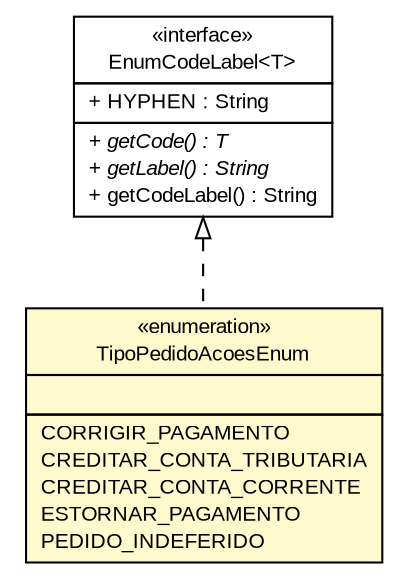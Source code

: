 #!/usr/local/bin/dot
#
# Class diagram 
# Generated by UMLGraph version R5_6 (http://www.umlgraph.org/)
#

digraph G {
	edge [fontname="arial",fontsize=10,labelfontname="arial",labelfontsize=10];
	node [fontname="arial",fontsize=10,shape=plaintext];
	nodesep=0.25;
	ranksep=0.5;
	// br.gov.to.sefaz.arr.persistence.enums.TipoPedidoAcoesEnum
	c162244 [label=<<table title="br.gov.to.sefaz.arr.persistence.enums.TipoPedidoAcoesEnum" border="0" cellborder="1" cellspacing="0" cellpadding="2" port="p" bgcolor="lemonChiffon" href="./TipoPedidoAcoesEnum.html">
		<tr><td><table border="0" cellspacing="0" cellpadding="1">
<tr><td align="center" balign="center"> &#171;enumeration&#187; </td></tr>
<tr><td align="center" balign="center"> TipoPedidoAcoesEnum </td></tr>
		</table></td></tr>
		<tr><td><table border="0" cellspacing="0" cellpadding="1">
<tr><td align="left" balign="left">  </td></tr>
		</table></td></tr>
		<tr><td><table border="0" cellspacing="0" cellpadding="1">
<tr><td align="left" balign="left"> CORRIGIR_PAGAMENTO </td></tr>
<tr><td align="left" balign="left"> CREDITAR_CONTA_TRIBUTARIA </td></tr>
<tr><td align="left" balign="left"> CREDITAR_CONTA_CORRENTE </td></tr>
<tr><td align="left" balign="left"> ESTORNAR_PAGAMENTO </td></tr>
<tr><td align="left" balign="left"> PEDIDO_INDEFERIDO </td></tr>
		</table></td></tr>
		</table>>, URL="./TipoPedidoAcoesEnum.html", fontname="arial", fontcolor="black", fontsize=10.0];
	//br.gov.to.sefaz.arr.persistence.enums.TipoPedidoAcoesEnum implements br.gov.to.sefaz.persistence.enums.EnumCodeLabel<T>
	c162419:p -> c162244:p [dir=back,arrowtail=empty,style=dashed];
	// br.gov.to.sefaz.persistence.enums.EnumCodeLabel<T>
	c162419 [label=<<table title="br.gov.to.sefaz.persistence.enums.EnumCodeLabel" border="0" cellborder="1" cellspacing="0" cellpadding="2" port="p" href="http://java.sun.com/j2se/1.4.2/docs/api/br/gov/to/sefaz/persistence/enums/EnumCodeLabel.html">
		<tr><td><table border="0" cellspacing="0" cellpadding="1">
<tr><td align="center" balign="center"> &#171;interface&#187; </td></tr>
<tr><td align="center" balign="center"> EnumCodeLabel&lt;T&gt; </td></tr>
		</table></td></tr>
		<tr><td><table border="0" cellspacing="0" cellpadding="1">
<tr><td align="left" balign="left"> + HYPHEN : String </td></tr>
		</table></td></tr>
		<tr><td><table border="0" cellspacing="0" cellpadding="1">
<tr><td align="left" balign="left"><font face="arial italic" point-size="10.0"> + getCode() : T </font></td></tr>
<tr><td align="left" balign="left"><font face="arial italic" point-size="10.0"> + getLabel() : String </font></td></tr>
<tr><td align="left" balign="left"> + getCodeLabel() : String </td></tr>
		</table></td></tr>
		</table>>, URL="http://java.sun.com/j2se/1.4.2/docs/api/br/gov/to/sefaz/persistence/enums/EnumCodeLabel.html", fontname="arial", fontcolor="black", fontsize=10.0];
}

